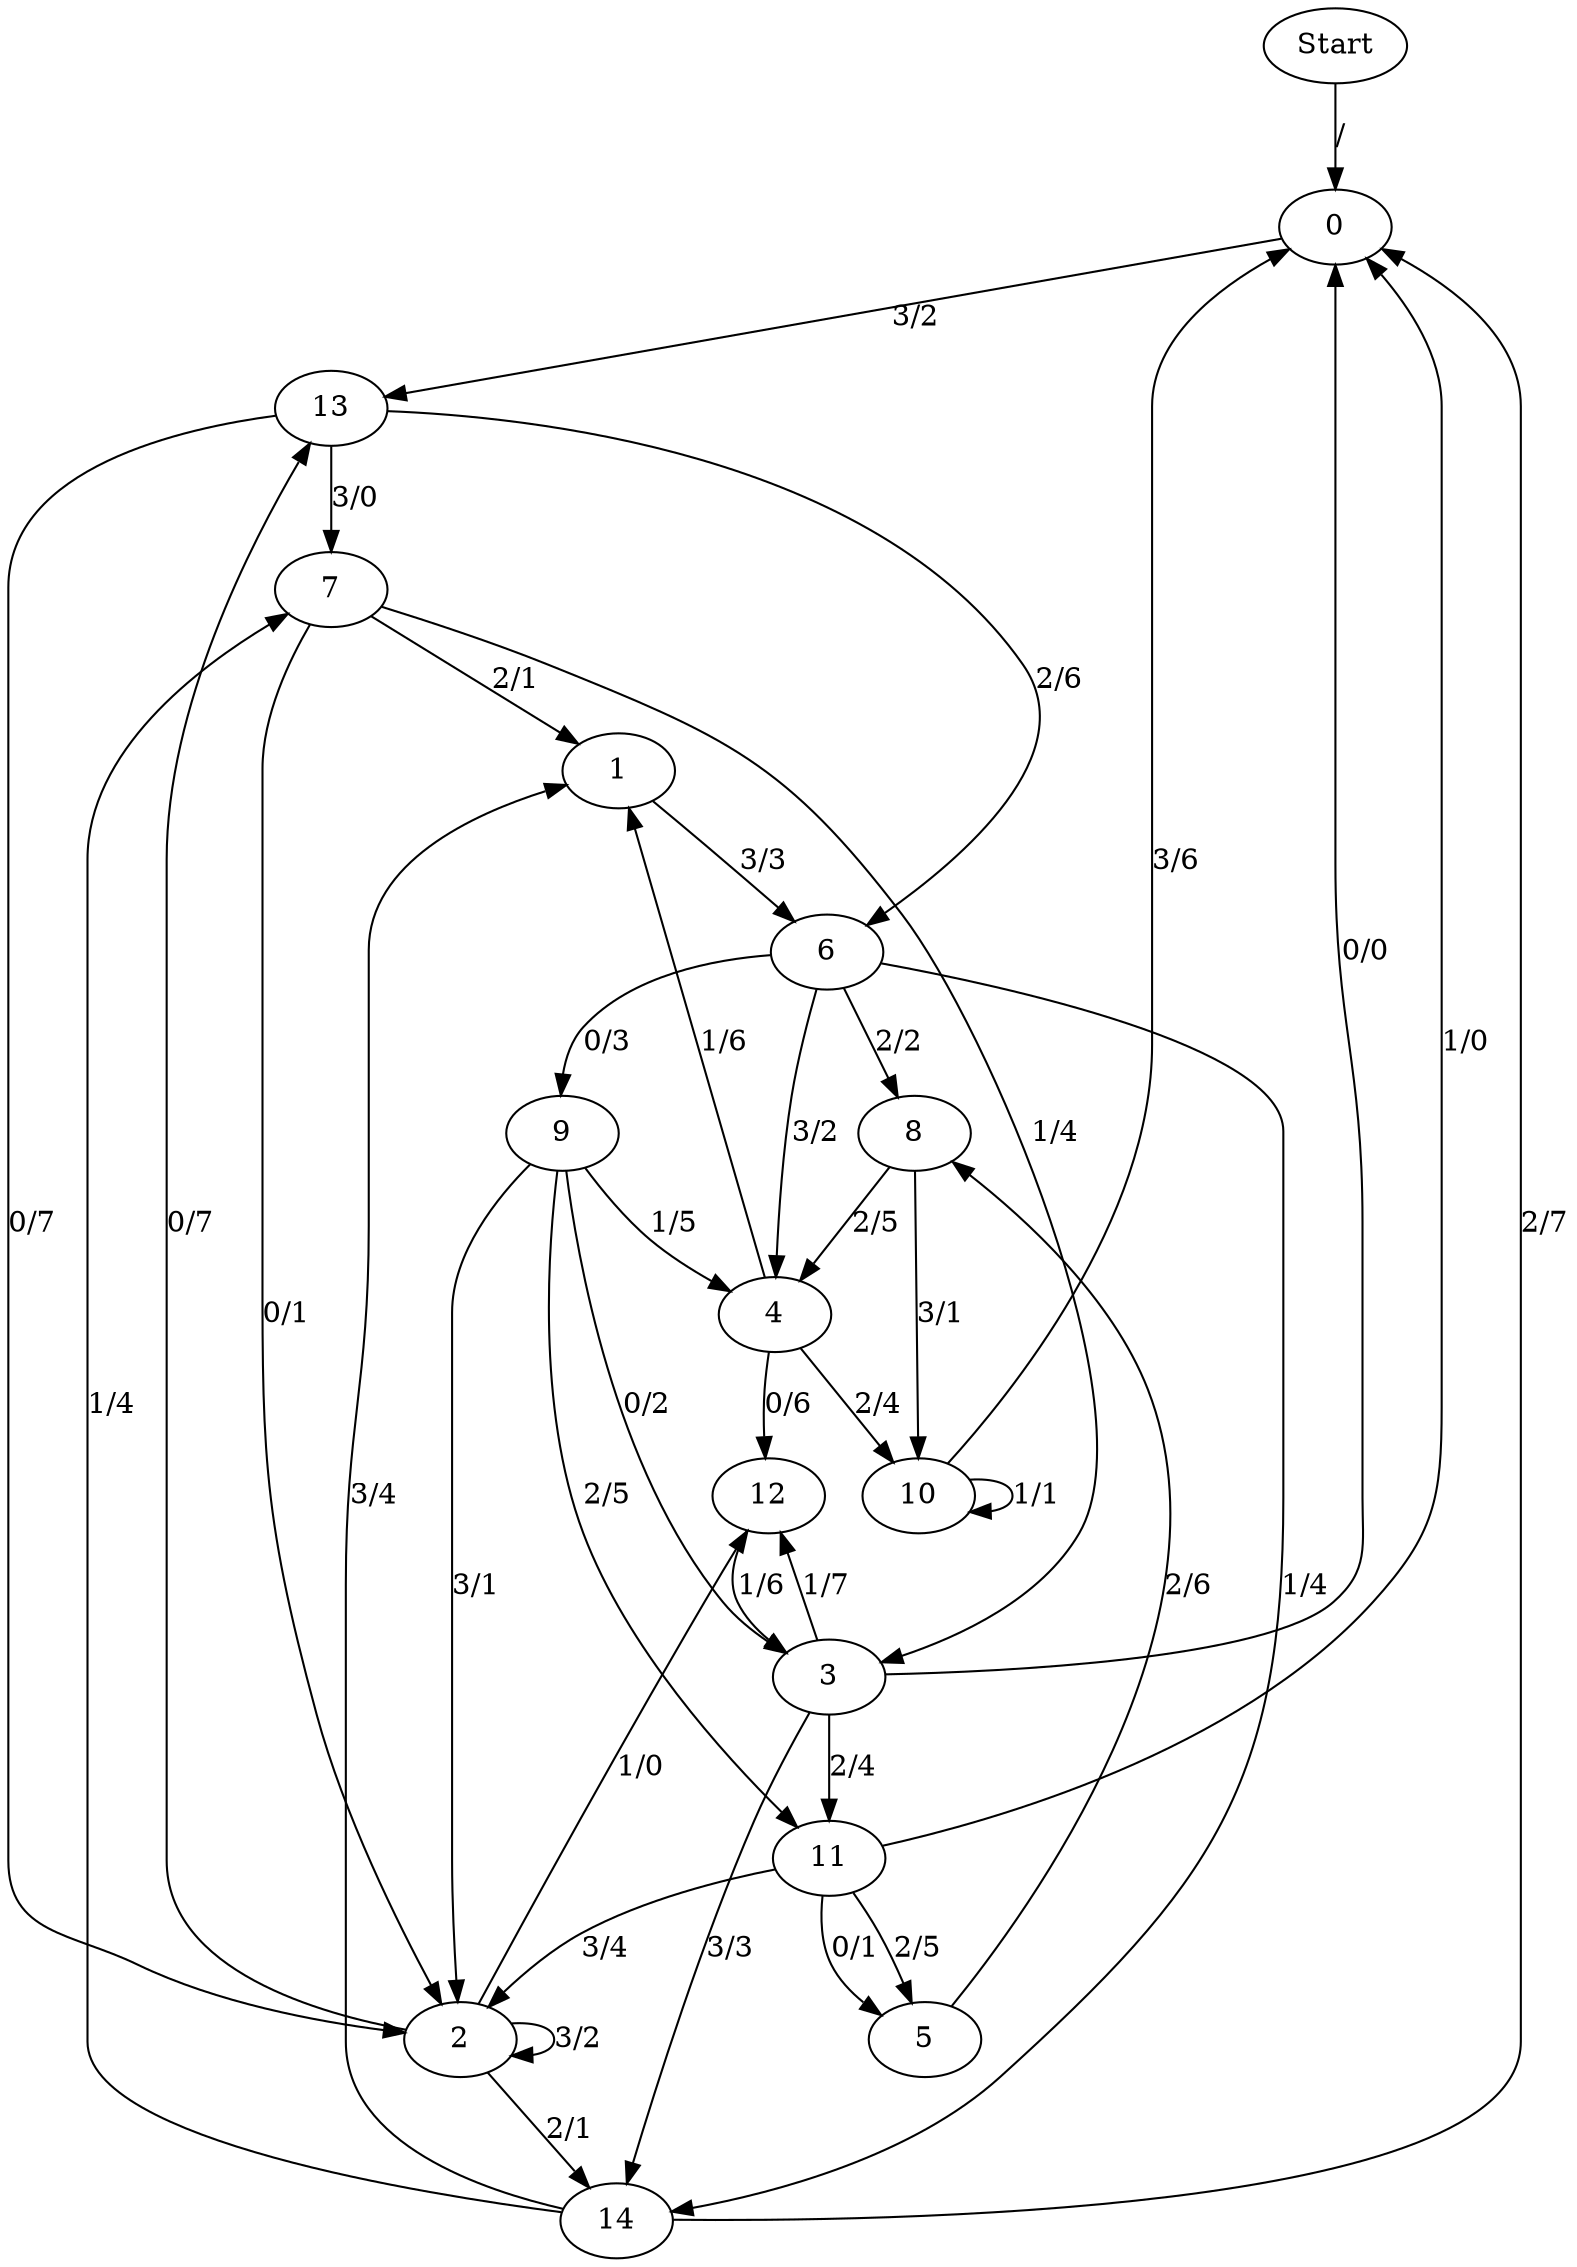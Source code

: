 digraph {
	Start -> 0 [label="/"]
	0 -> 13 [label="3/2"]
	14 -> 7 [label="1/4"]
	14 -> 0 [label="2/7"]
	14 -> 1 [label="3/4"]
	7 -> 3 [label="1/4"]
	7 -> 1 [label="2/1"]
	7 -> 2 [label="0/1"]
	3 -> 14 [label="3/3"]
	3 -> 0 [label="0/0"]
	3 -> 12 [label="1/7"]
	3 -> 11 [label="2/4"]
	13 -> 2 [label="0/7"]
	13 -> 6 [label="2/6"]
	13 -> 7 [label="3/0"]
	6 -> 8 [label="2/2"]
	6 -> 4 [label="3/2"]
	6 -> 9 [label="0/3"]
	6 -> 14 [label="1/4"]
	9 -> 4 [label="1/5"]
	9 -> 3 [label="0/2"]
	9 -> 2 [label="3/1"]
	9 -> 11 [label="2/5"]
	11 -> 2 [label="3/4"]
	11 -> 5 [label="0/1"]
	11 -> 0 [label="1/0"]
	11 -> 5 [label="2/5"]
	5 -> 8 [label="2/6"]
	8 -> 4 [label="2/5"]
	8 -> 10 [label="3/1"]
	4 -> 1 [label="1/6"]
	4 -> 10 [label="2/4"]
	4 -> 12 [label="0/6"]
	1 -> 6 [label="3/3"]
	10 -> 0 [label="3/6"]
	10 -> 10 [label="1/1"]
	2 -> 2 [label="3/2"]
	2 -> 13 [label="0/7"]
	2 -> 12 [label="1/0"]
	2 -> 14 [label="2/1"]
	12 -> 3 [label="1/6"]
}